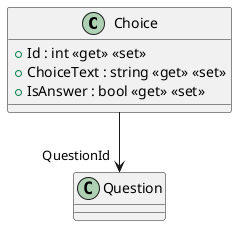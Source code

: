 @startuml
class Choice {
    + Id : int <<get>> <<set>>
    + ChoiceText : string <<get>> <<set>>
    + IsAnswer : bool <<get>> <<set>>
}
Choice --> "QuestionId" Question
@enduml
